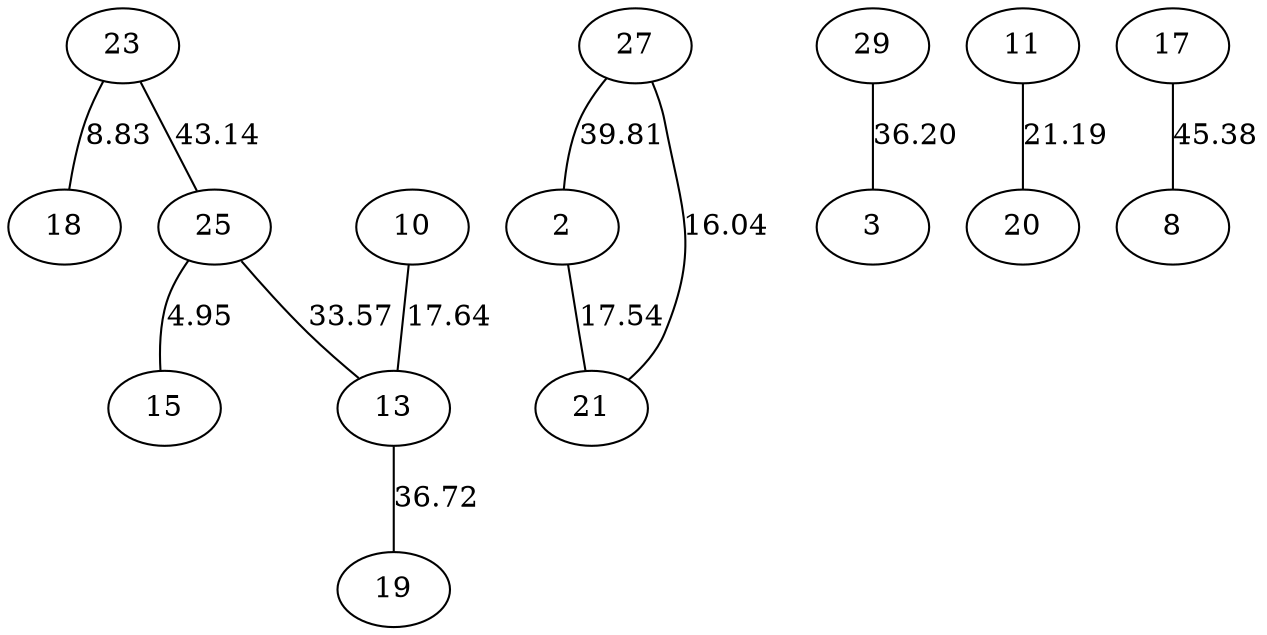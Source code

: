 graph G{
23--18 [label=8.83];
23--25 [label=43.14];
25--13 [label=33.57];
25--15 [label=4.95];
27--2 [label=39.81];
27--21 [label=16.04];
29--3 [label=36.20];
10--13 [label=17.64];
11--20 [label=21.19];
13--19 [label=36.72];
17--8 [label=45.38];
2--21 [label=17.54];
}